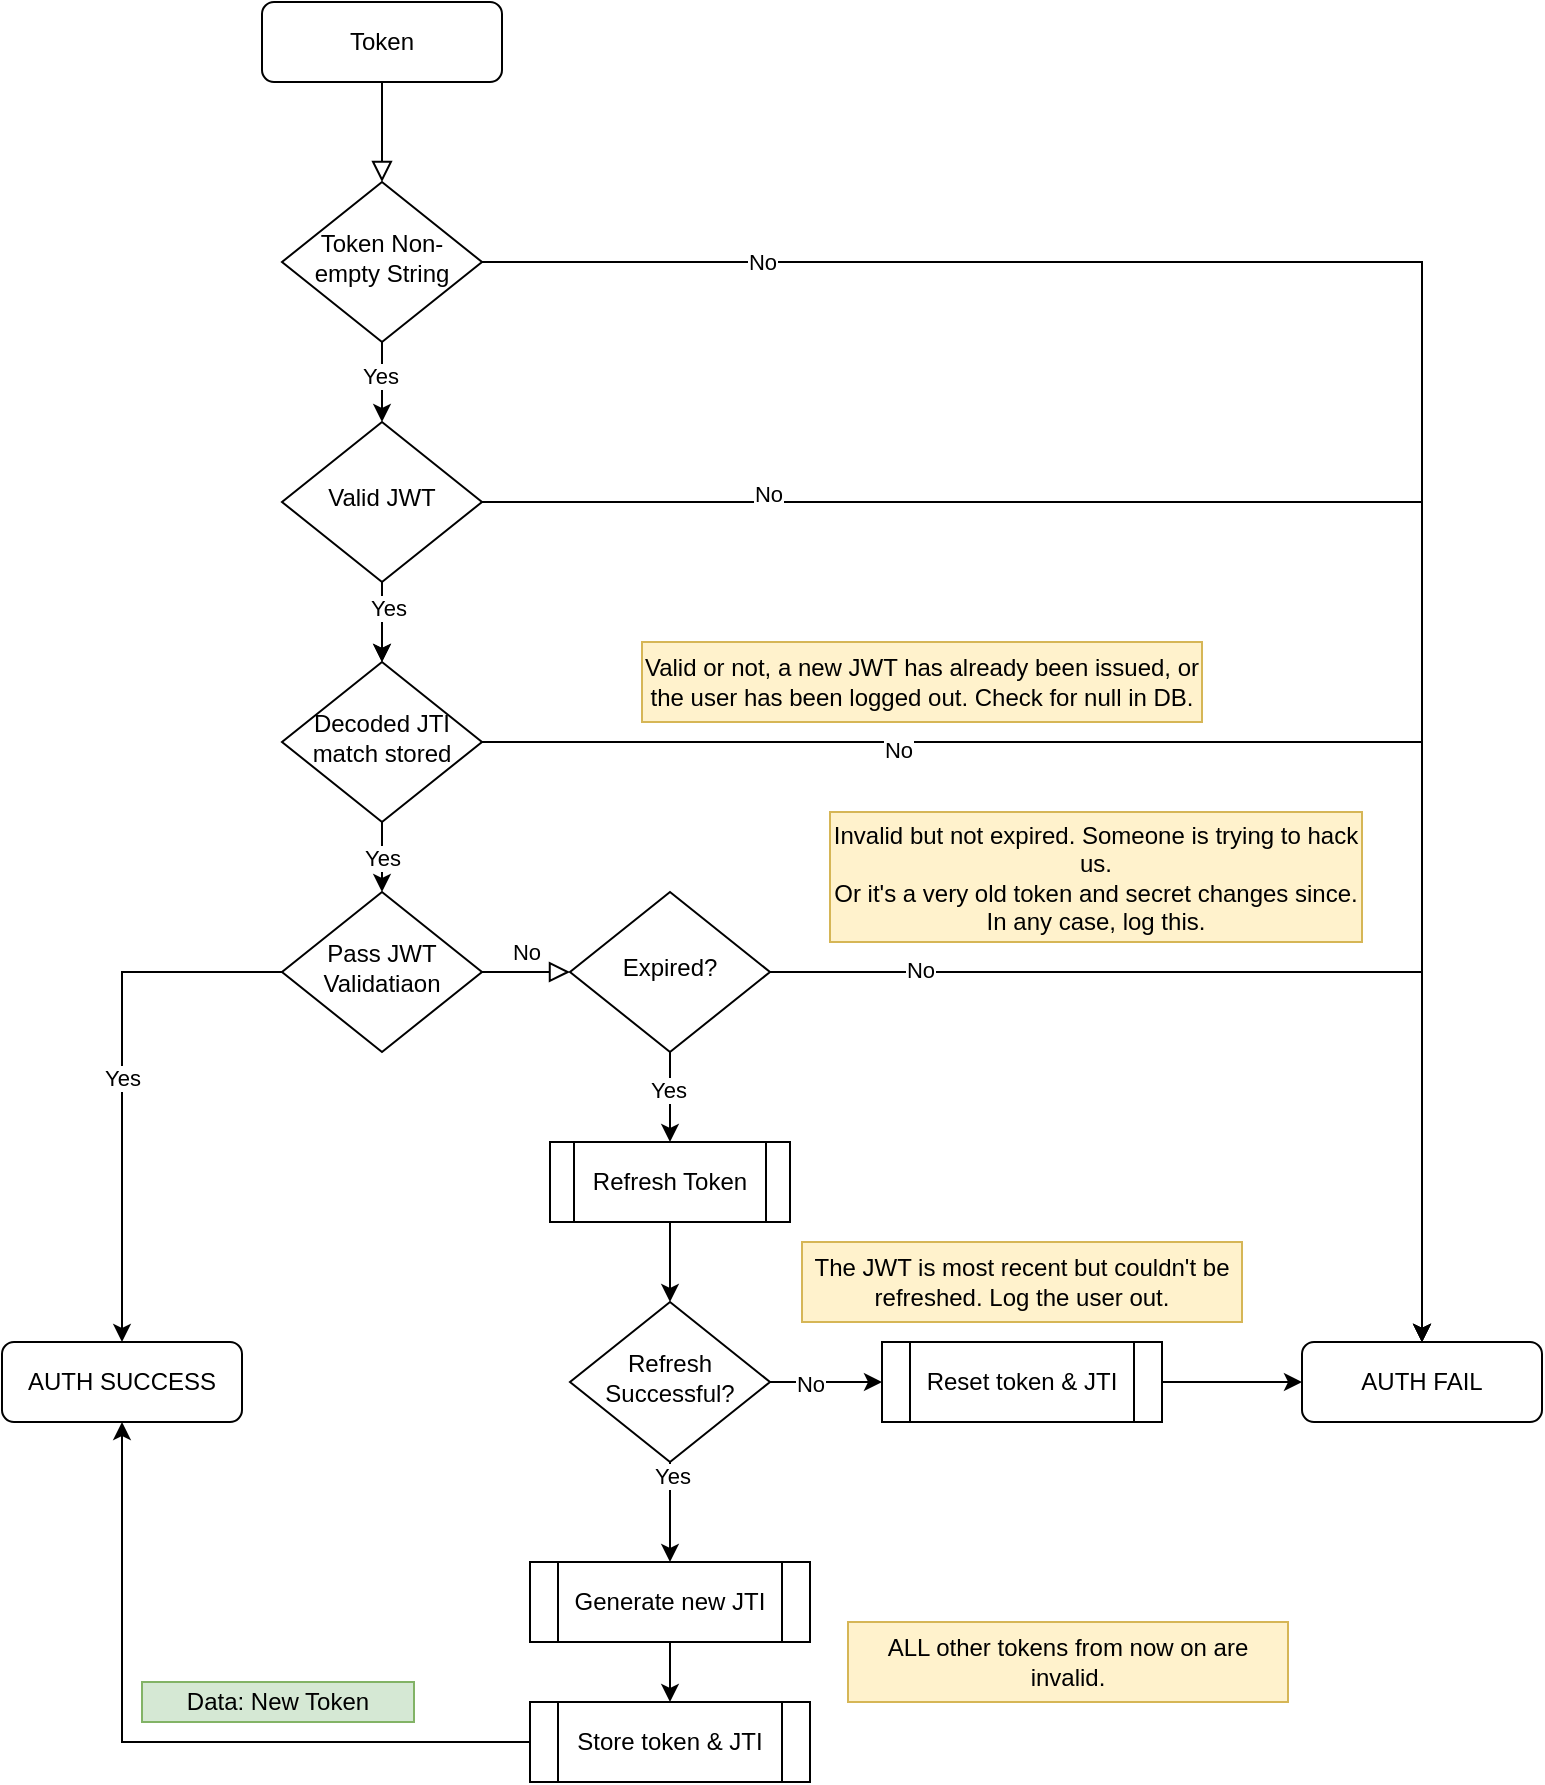 <mxfile version="21.6.8" type="google">
  <diagram id="C5RBs43oDa-KdzZeNtuy" name="Page-1">
    <mxGraphModel grid="1" page="1" gridSize="10" guides="1" tooltips="1" connect="1" arrows="1" fold="1" pageScale="1" pageWidth="827" pageHeight="1169" math="0" shadow="0">
      <root>
        <mxCell id="WIyWlLk6GJQsqaUBKTNV-0" />
        <mxCell id="WIyWlLk6GJQsqaUBKTNV-1" parent="WIyWlLk6GJQsqaUBKTNV-0" />
        <mxCell id="WIyWlLk6GJQsqaUBKTNV-2" value="" style="rounded=0;html=1;jettySize=auto;orthogonalLoop=1;fontSize=11;endArrow=block;endFill=0;endSize=8;strokeWidth=1;shadow=0;labelBackgroundColor=none;edgeStyle=orthogonalEdgeStyle;" edge="1" parent="WIyWlLk6GJQsqaUBKTNV-1" source="WIyWlLk6GJQsqaUBKTNV-3" target="WIyWlLk6GJQsqaUBKTNV-6">
          <mxGeometry relative="1" as="geometry" />
        </mxCell>
        <mxCell id="WIyWlLk6GJQsqaUBKTNV-3" value="Token" style="rounded=1;whiteSpace=wrap;html=1;fontSize=12;glass=0;strokeWidth=1;shadow=0;" vertex="1" parent="WIyWlLk6GJQsqaUBKTNV-1">
          <mxGeometry x="160" y="80" width="120" height="40" as="geometry" />
        </mxCell>
        <mxCell id="M3uxWfpIXE1ekJBjobW9-17" style="edgeStyle=orthogonalEdgeStyle;rounded=0;orthogonalLoop=1;jettySize=auto;html=1;entryX=0.5;entryY=0;entryDx=0;entryDy=0;" edge="1" parent="WIyWlLk6GJQsqaUBKTNV-1" source="WIyWlLk6GJQsqaUBKTNV-6" target="WIyWlLk6GJQsqaUBKTNV-7">
          <mxGeometry relative="1" as="geometry" />
        </mxCell>
        <mxCell id="M3uxWfpIXE1ekJBjobW9-18" value="No" style="edgeLabel;html=1;align=center;verticalAlign=middle;resizable=0;points=[];" connectable="0" vertex="1" parent="M3uxWfpIXE1ekJBjobW9-17">
          <mxGeometry x="-0.723" relative="1" as="geometry">
            <mxPoint as="offset" />
          </mxGeometry>
        </mxCell>
        <mxCell id="M3uxWfpIXE1ekJBjobW9-21" style="edgeStyle=orthogonalEdgeStyle;rounded=0;orthogonalLoop=1;jettySize=auto;html=1;entryX=0.5;entryY=0;entryDx=0;entryDy=0;" edge="1" parent="WIyWlLk6GJQsqaUBKTNV-1" source="WIyWlLk6GJQsqaUBKTNV-6" target="M3uxWfpIXE1ekJBjobW9-13">
          <mxGeometry relative="1" as="geometry" />
        </mxCell>
        <mxCell id="M3uxWfpIXE1ekJBjobW9-22" value="Yes" style="edgeLabel;html=1;align=center;verticalAlign=middle;resizable=0;points=[];" connectable="0" vertex="1" parent="M3uxWfpIXE1ekJBjobW9-21">
          <mxGeometry x="-0.15" y="-1" relative="1" as="geometry">
            <mxPoint as="offset" />
          </mxGeometry>
        </mxCell>
        <mxCell id="WIyWlLk6GJQsqaUBKTNV-6" value="Token Non-empty String" style="rhombus;whiteSpace=wrap;html=1;shadow=0;fontFamily=Helvetica;fontSize=12;align=center;strokeWidth=1;spacing=6;spacingTop=-4;" vertex="1" parent="WIyWlLk6GJQsqaUBKTNV-1">
          <mxGeometry x="170" y="170" width="100" height="80" as="geometry" />
        </mxCell>
        <mxCell id="WIyWlLk6GJQsqaUBKTNV-7" value="AUTH FAIL" style="rounded=1;whiteSpace=wrap;html=1;fontSize=12;glass=0;strokeWidth=1;shadow=0;" vertex="1" parent="WIyWlLk6GJQsqaUBKTNV-1">
          <mxGeometry x="680" y="750" width="120" height="40" as="geometry" />
        </mxCell>
        <mxCell id="WIyWlLk6GJQsqaUBKTNV-9" value="No" style="edgeStyle=orthogonalEdgeStyle;rounded=0;html=1;jettySize=auto;orthogonalLoop=1;fontSize=11;endArrow=block;endFill=0;endSize=8;strokeWidth=1;shadow=0;labelBackgroundColor=none;entryX=0;entryY=0.5;entryDx=0;entryDy=0;" edge="1" parent="WIyWlLk6GJQsqaUBKTNV-1" source="WIyWlLk6GJQsqaUBKTNV-10" target="M3uxWfpIXE1ekJBjobW9-0">
          <mxGeometry y="10" relative="1" as="geometry">
            <mxPoint as="offset" />
            <mxPoint x="320" y="440" as="targetPoint" />
          </mxGeometry>
        </mxCell>
        <mxCell id="WIyWlLk6GJQsqaUBKTNV-10" value="Pass JWT Validatiaon" style="rhombus;whiteSpace=wrap;html=1;shadow=0;fontFamily=Helvetica;fontSize=12;align=center;strokeWidth=1;spacing=6;spacingTop=-4;" vertex="1" parent="WIyWlLk6GJQsqaUBKTNV-1">
          <mxGeometry x="170" y="525" width="100" height="80" as="geometry" />
        </mxCell>
        <mxCell id="WIyWlLk6GJQsqaUBKTNV-11" value="AUTH SUCCESS" style="rounded=1;whiteSpace=wrap;html=1;fontSize=12;glass=0;strokeWidth=1;shadow=0;" vertex="1" parent="WIyWlLk6GJQsqaUBKTNV-1">
          <mxGeometry x="30" y="750" width="120" height="40" as="geometry" />
        </mxCell>
        <mxCell id="M3uxWfpIXE1ekJBjobW9-1" style="edgeStyle=orthogonalEdgeStyle;rounded=0;orthogonalLoop=1;jettySize=auto;html=1;exitX=1;exitY=0.5;exitDx=0;exitDy=0;entryX=0.5;entryY=0;entryDx=0;entryDy=0;" edge="1" parent="WIyWlLk6GJQsqaUBKTNV-1" source="M3uxWfpIXE1ekJBjobW9-0" target="WIyWlLk6GJQsqaUBKTNV-7">
          <mxGeometry relative="1" as="geometry" />
        </mxCell>
        <mxCell id="M3uxWfpIXE1ekJBjobW9-2" value="No" style="edgeLabel;html=1;align=center;verticalAlign=middle;resizable=0;points=[];" connectable="0" vertex="1" parent="M3uxWfpIXE1ekJBjobW9-1">
          <mxGeometry x="-0.706" y="1" relative="1" as="geometry">
            <mxPoint as="offset" />
          </mxGeometry>
        </mxCell>
        <mxCell id="M3uxWfpIXE1ekJBjobW9-4" style="edgeStyle=orthogonalEdgeStyle;rounded=0;orthogonalLoop=1;jettySize=auto;html=1;exitX=0.5;exitY=1;exitDx=0;exitDy=0;" edge="1" parent="WIyWlLk6GJQsqaUBKTNV-1" source="M3uxWfpIXE1ekJBjobW9-0" target="M3uxWfpIXE1ekJBjobW9-6">
          <mxGeometry relative="1" as="geometry">
            <mxPoint x="364" y="540" as="targetPoint" />
          </mxGeometry>
        </mxCell>
        <mxCell id="M3uxWfpIXE1ekJBjobW9-5" value="Yes" style="edgeLabel;html=1;align=center;verticalAlign=middle;resizable=0;points=[];" connectable="0" vertex="1" parent="M3uxWfpIXE1ekJBjobW9-4">
          <mxGeometry x="-0.167" y="-1" relative="1" as="geometry">
            <mxPoint as="offset" />
          </mxGeometry>
        </mxCell>
        <mxCell id="M3uxWfpIXE1ekJBjobW9-0" value="Expired?" style="rhombus;whiteSpace=wrap;html=1;shadow=0;fontFamily=Helvetica;fontSize=12;align=center;strokeWidth=1;spacing=6;spacingTop=-4;" vertex="1" parent="WIyWlLk6GJQsqaUBKTNV-1">
          <mxGeometry x="314" y="525" width="100" height="80" as="geometry" />
        </mxCell>
        <mxCell id="M3uxWfpIXE1ekJBjobW9-24" style="edgeStyle=orthogonalEdgeStyle;rounded=0;orthogonalLoop=1;jettySize=auto;html=1;exitX=0.5;exitY=1;exitDx=0;exitDy=0;entryX=0.5;entryY=0;entryDx=0;entryDy=0;" edge="1" parent="WIyWlLk6GJQsqaUBKTNV-1" source="M3uxWfpIXE1ekJBjobW9-6" target="M3uxWfpIXE1ekJBjobW9-23">
          <mxGeometry relative="1" as="geometry" />
        </mxCell>
        <mxCell id="M3uxWfpIXE1ekJBjobW9-6" value="Refresh Token" style="shape=process;whiteSpace=wrap;html=1;backgroundOutline=1;" vertex="1" parent="WIyWlLk6GJQsqaUBKTNV-1">
          <mxGeometry x="304" y="650" width="120" height="40" as="geometry" />
        </mxCell>
        <mxCell id="M3uxWfpIXE1ekJBjobW9-8" value="Yes" style="edgeStyle=orthogonalEdgeStyle;rounded=0;orthogonalLoop=1;jettySize=auto;html=1;entryX=0.5;entryY=0;entryDx=0;entryDy=0;exitX=0;exitY=0.5;exitDx=0;exitDy=0;" edge="1" parent="WIyWlLk6GJQsqaUBKTNV-1" source="WIyWlLk6GJQsqaUBKTNV-10" target="WIyWlLk6GJQsqaUBKTNV-11">
          <mxGeometry relative="1" as="geometry">
            <mxPoint x="160" y="570" as="sourcePoint" />
          </mxGeometry>
        </mxCell>
        <mxCell id="M3uxWfpIXE1ekJBjobW9-10" value="Yes" style="edgeStyle=orthogonalEdgeStyle;rounded=0;orthogonalLoop=1;jettySize=auto;html=1;exitX=0.5;exitY=1;exitDx=0;exitDy=0;entryX=0.5;entryY=0;entryDx=0;entryDy=0;" edge="1" parent="WIyWlLk6GJQsqaUBKTNV-1" source="M3uxWfpIXE1ekJBjobW9-9" target="WIyWlLk6GJQsqaUBKTNV-10">
          <mxGeometry relative="1" as="geometry">
            <Array as="points">
              <mxPoint x="220" y="510" />
              <mxPoint x="220" y="510" />
            </Array>
          </mxGeometry>
        </mxCell>
        <mxCell id="M3uxWfpIXE1ekJBjobW9-11" style="edgeStyle=orthogonalEdgeStyle;rounded=0;orthogonalLoop=1;jettySize=auto;html=1;exitX=1;exitY=0.5;exitDx=0;exitDy=0;entryX=0.5;entryY=0;entryDx=0;entryDy=0;" edge="1" parent="WIyWlLk6GJQsqaUBKTNV-1" source="M3uxWfpIXE1ekJBjobW9-9" target="WIyWlLk6GJQsqaUBKTNV-7">
          <mxGeometry relative="1" as="geometry" />
        </mxCell>
        <mxCell id="M3uxWfpIXE1ekJBjobW9-12" value="No" style="edgeLabel;html=1;align=center;verticalAlign=middle;resizable=0;points=[];" connectable="0" vertex="1" parent="M3uxWfpIXE1ekJBjobW9-11">
          <mxGeometry x="-0.461" y="-4" relative="1" as="geometry">
            <mxPoint as="offset" />
          </mxGeometry>
        </mxCell>
        <mxCell id="M3uxWfpIXE1ekJBjobW9-9" value="Decoded JTI match stored" style="rhombus;whiteSpace=wrap;html=1;shadow=0;fontFamily=Helvetica;fontSize=12;align=center;strokeWidth=1;spacing=6;spacingTop=-4;" vertex="1" parent="WIyWlLk6GJQsqaUBKTNV-1">
          <mxGeometry x="170" y="410" width="100" height="80" as="geometry" />
        </mxCell>
        <mxCell id="M3uxWfpIXE1ekJBjobW9-14" style="edgeStyle=orthogonalEdgeStyle;rounded=0;orthogonalLoop=1;jettySize=auto;html=1;exitX=0.5;exitY=1;exitDx=0;exitDy=0;entryX=0.5;entryY=0;entryDx=0;entryDy=0;" edge="1" parent="WIyWlLk6GJQsqaUBKTNV-1" source="M3uxWfpIXE1ekJBjobW9-13" target="M3uxWfpIXE1ekJBjobW9-9">
          <mxGeometry relative="1" as="geometry" />
        </mxCell>
        <mxCell id="M3uxWfpIXE1ekJBjobW9-15" style="edgeStyle=orthogonalEdgeStyle;rounded=0;orthogonalLoop=1;jettySize=auto;html=1;entryX=0.5;entryY=0;entryDx=0;entryDy=0;" edge="1" parent="WIyWlLk6GJQsqaUBKTNV-1" source="M3uxWfpIXE1ekJBjobW9-13" target="WIyWlLk6GJQsqaUBKTNV-7">
          <mxGeometry relative="1" as="geometry" />
        </mxCell>
        <mxCell id="M3uxWfpIXE1ekJBjobW9-16" value="No" style="edgeLabel;html=1;align=center;verticalAlign=middle;resizable=0;points=[];" connectable="0" vertex="1" parent="M3uxWfpIXE1ekJBjobW9-15">
          <mxGeometry x="-0.68" y="4" relative="1" as="geometry">
            <mxPoint as="offset" />
          </mxGeometry>
        </mxCell>
        <mxCell id="M3uxWfpIXE1ekJBjobW9-19" value="" style="edgeStyle=orthogonalEdgeStyle;rounded=0;orthogonalLoop=1;jettySize=auto;html=1;" edge="1" parent="WIyWlLk6GJQsqaUBKTNV-1" source="M3uxWfpIXE1ekJBjobW9-13" target="M3uxWfpIXE1ekJBjobW9-9">
          <mxGeometry relative="1" as="geometry" />
        </mxCell>
        <mxCell id="M3uxWfpIXE1ekJBjobW9-20" value="Yes" style="edgeLabel;html=1;align=center;verticalAlign=middle;resizable=0;points=[];" connectable="0" vertex="1" parent="M3uxWfpIXE1ekJBjobW9-19">
          <mxGeometry x="-0.35" y="3" relative="1" as="geometry">
            <mxPoint as="offset" />
          </mxGeometry>
        </mxCell>
        <mxCell id="M3uxWfpIXE1ekJBjobW9-13" value="Valid JWT" style="rhombus;whiteSpace=wrap;html=1;shadow=0;fontFamily=Helvetica;fontSize=12;align=center;strokeWidth=1;spacing=6;spacingTop=-4;" vertex="1" parent="WIyWlLk6GJQsqaUBKTNV-1">
          <mxGeometry x="170" y="290" width="100" height="80" as="geometry" />
        </mxCell>
        <mxCell id="M3uxWfpIXE1ekJBjobW9-30" style="edgeStyle=orthogonalEdgeStyle;rounded=0;orthogonalLoop=1;jettySize=auto;html=1;entryX=0.5;entryY=0;entryDx=0;entryDy=0;" edge="1" parent="WIyWlLk6GJQsqaUBKTNV-1" source="M3uxWfpIXE1ekJBjobW9-23" target="M3uxWfpIXE1ekJBjobW9-25">
          <mxGeometry relative="1" as="geometry" />
        </mxCell>
        <mxCell id="M3uxWfpIXE1ekJBjobW9-31" value="Yes" style="edgeLabel;html=1;align=center;verticalAlign=middle;resizable=0;points=[];" connectable="0" vertex="1" parent="M3uxWfpIXE1ekJBjobW9-30">
          <mxGeometry x="-0.72" y="1" relative="1" as="geometry">
            <mxPoint as="offset" />
          </mxGeometry>
        </mxCell>
        <mxCell id="M3uxWfpIXE1ekJBjobW9-34" style="edgeStyle=orthogonalEdgeStyle;rounded=0;orthogonalLoop=1;jettySize=auto;html=1;exitX=1;exitY=0.5;exitDx=0;exitDy=0;entryX=0;entryY=0.5;entryDx=0;entryDy=0;" edge="1" parent="WIyWlLk6GJQsqaUBKTNV-1" source="M3uxWfpIXE1ekJBjobW9-23" target="M3uxWfpIXE1ekJBjobW9-33">
          <mxGeometry relative="1" as="geometry" />
        </mxCell>
        <mxCell id="M3uxWfpIXE1ekJBjobW9-36" value="No" style="edgeLabel;html=1;align=center;verticalAlign=middle;resizable=0;points=[];" connectable="0" vertex="1" parent="M3uxWfpIXE1ekJBjobW9-34">
          <mxGeometry x="-0.286" y="-1" relative="1" as="geometry">
            <mxPoint as="offset" />
          </mxGeometry>
        </mxCell>
        <mxCell id="M3uxWfpIXE1ekJBjobW9-23" value="Refresh Successful?" style="rhombus;whiteSpace=wrap;html=1;shadow=0;fontFamily=Helvetica;fontSize=12;align=center;strokeWidth=1;spacing=6;spacingTop=-4;" vertex="1" parent="WIyWlLk6GJQsqaUBKTNV-1">
          <mxGeometry x="314" y="730" width="100" height="80" as="geometry" />
        </mxCell>
        <mxCell id="M3uxWfpIXE1ekJBjobW9-32" style="edgeStyle=orthogonalEdgeStyle;rounded=0;orthogonalLoop=1;jettySize=auto;html=1;entryX=0.5;entryY=0;entryDx=0;entryDy=0;" edge="1" parent="WIyWlLk6GJQsqaUBKTNV-1" source="M3uxWfpIXE1ekJBjobW9-25" target="M3uxWfpIXE1ekJBjobW9-27">
          <mxGeometry relative="1" as="geometry" />
        </mxCell>
        <mxCell id="M3uxWfpIXE1ekJBjobW9-25" value="Generate new JTI" style="shape=process;whiteSpace=wrap;html=1;backgroundOutline=1;" vertex="1" parent="WIyWlLk6GJQsqaUBKTNV-1">
          <mxGeometry x="294" y="860" width="140" height="40" as="geometry" />
        </mxCell>
        <mxCell id="M3uxWfpIXE1ekJBjobW9-28" style="edgeStyle=orthogonalEdgeStyle;rounded=0;orthogonalLoop=1;jettySize=auto;html=1;exitX=0;exitY=0.5;exitDx=0;exitDy=0;entryX=0.5;entryY=1;entryDx=0;entryDy=0;" edge="1" parent="WIyWlLk6GJQsqaUBKTNV-1" source="M3uxWfpIXE1ekJBjobW9-27" target="WIyWlLk6GJQsqaUBKTNV-11">
          <mxGeometry relative="1" as="geometry" />
        </mxCell>
        <mxCell id="M3uxWfpIXE1ekJBjobW9-27" value="Store token &amp;amp; JTI" style="shape=process;whiteSpace=wrap;html=1;backgroundOutline=1;" vertex="1" parent="WIyWlLk6GJQsqaUBKTNV-1">
          <mxGeometry x="294" y="930" width="140" height="40" as="geometry" />
        </mxCell>
        <mxCell id="M3uxWfpIXE1ekJBjobW9-35" style="edgeStyle=orthogonalEdgeStyle;rounded=0;orthogonalLoop=1;jettySize=auto;html=1;exitX=1;exitY=0.5;exitDx=0;exitDy=0;entryX=0;entryY=0.5;entryDx=0;entryDy=0;" edge="1" parent="WIyWlLk6GJQsqaUBKTNV-1" source="M3uxWfpIXE1ekJBjobW9-33" target="WIyWlLk6GJQsqaUBKTNV-7">
          <mxGeometry relative="1" as="geometry" />
        </mxCell>
        <mxCell id="M3uxWfpIXE1ekJBjobW9-33" value="Reset token &amp;amp; JTI" style="shape=process;whiteSpace=wrap;html=1;backgroundOutline=1;" vertex="1" parent="WIyWlLk6GJQsqaUBKTNV-1">
          <mxGeometry x="470" y="750" width="140" height="40" as="geometry" />
        </mxCell>
        <mxCell id="M3uxWfpIXE1ekJBjobW9-38" value="Valid or not, a new JWT has already been issued, or the user has been logged out. Check for null in DB." style="rounded=0;whiteSpace=wrap;html=1;fillColor=#fff2cc;strokeColor=#d6b656;" vertex="1" parent="WIyWlLk6GJQsqaUBKTNV-1">
          <mxGeometry x="350" y="400" width="280" height="40" as="geometry" />
        </mxCell>
        <mxCell id="M3uxWfpIXE1ekJBjobW9-39" value="Invalid but not expired. Someone is trying to hack us.&lt;br&gt;Or it&#39;s a very old token and secret changes since. In any case, log this." style="rounded=0;whiteSpace=wrap;html=1;fillColor=#fff2cc;strokeColor=#d6b656;" vertex="1" parent="WIyWlLk6GJQsqaUBKTNV-1">
          <mxGeometry x="444" y="485" width="266" height="65" as="geometry" />
        </mxCell>
        <mxCell id="M3uxWfpIXE1ekJBjobW9-40" value="The JWT is most recent but couldn&#39;t be refreshed. Log the user out." style="rounded=0;whiteSpace=wrap;html=1;fillColor=#fff2cc;strokeColor=#d6b656;" vertex="1" parent="WIyWlLk6GJQsqaUBKTNV-1">
          <mxGeometry x="430" y="700" width="220" height="40" as="geometry" />
        </mxCell>
        <mxCell id="M3uxWfpIXE1ekJBjobW9-41" value="ALL other tokens from now on are invalid." style="rounded=0;whiteSpace=wrap;html=1;fillColor=#fff2cc;strokeColor=#d6b656;" vertex="1" parent="WIyWlLk6GJQsqaUBKTNV-1">
          <mxGeometry x="453" y="890" width="220" height="40" as="geometry" />
        </mxCell>
        <mxCell id="M3uxWfpIXE1ekJBjobW9-42" value="Data: New Token" style="rounded=0;whiteSpace=wrap;html=1;fillColor=#d5e8d4;strokeColor=#82b366;" vertex="1" parent="WIyWlLk6GJQsqaUBKTNV-1">
          <mxGeometry x="100" y="920" width="136" height="20" as="geometry" />
        </mxCell>
      </root>
    </mxGraphModel>
  </diagram>
</mxfile>
